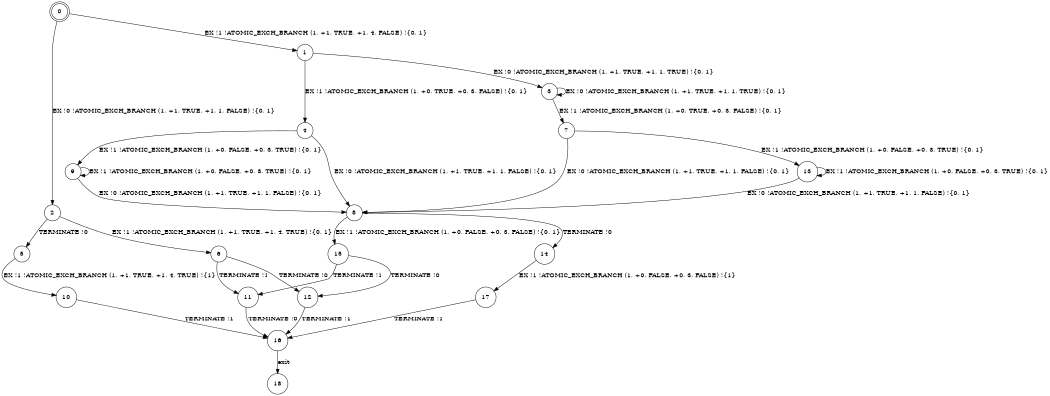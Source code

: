 digraph BCG {
size = "7, 10.5";
center = TRUE;
node [shape = circle];
0 [peripheries = 2];
0 -> 1 [label = "EX !1 !ATOMIC_EXCH_BRANCH (1, +1, TRUE, +1, 4, FALSE) !{0, 1}"];
0 -> 2 [label = "EX !0 !ATOMIC_EXCH_BRANCH (1, +1, TRUE, +1, 1, FALSE) !{0, 1}"];
1 -> 3 [label = "EX !0 !ATOMIC_EXCH_BRANCH (1, +1, TRUE, +1, 1, TRUE) !{0, 1}"];
1 -> 4 [label = "EX !1 !ATOMIC_EXCH_BRANCH (1, +0, TRUE, +0, 3, FALSE) !{0, 1}"];
2 -> 5 [label = "TERMINATE !0"];
2 -> 6 [label = "EX !1 !ATOMIC_EXCH_BRANCH (1, +1, TRUE, +1, 4, TRUE) !{0, 1}"];
3 -> 7 [label = "EX !1 !ATOMIC_EXCH_BRANCH (1, +0, TRUE, +0, 3, FALSE) !{0, 1}"];
3 -> 3 [label = "EX !0 !ATOMIC_EXCH_BRANCH (1, +1, TRUE, +1, 1, TRUE) !{0, 1}"];
4 -> 8 [label = "EX !0 !ATOMIC_EXCH_BRANCH (1, +1, TRUE, +1, 1, FALSE) !{0, 1}"];
4 -> 9 [label = "EX !1 !ATOMIC_EXCH_BRANCH (1, +0, FALSE, +0, 3, TRUE) !{0, 1}"];
5 -> 10 [label = "EX !1 !ATOMIC_EXCH_BRANCH (1, +1, TRUE, +1, 4, TRUE) !{1}"];
6 -> 11 [label = "TERMINATE !1"];
6 -> 12 [label = "TERMINATE !0"];
7 -> 13 [label = "EX !1 !ATOMIC_EXCH_BRANCH (1, +0, FALSE, +0, 3, TRUE) !{0, 1}"];
7 -> 8 [label = "EX !0 !ATOMIC_EXCH_BRANCH (1, +1, TRUE, +1, 1, FALSE) !{0, 1}"];
8 -> 14 [label = "TERMINATE !0"];
8 -> 15 [label = "EX !1 !ATOMIC_EXCH_BRANCH (1, +0, FALSE, +0, 3, FALSE) !{0, 1}"];
9 -> 8 [label = "EX !0 !ATOMIC_EXCH_BRANCH (1, +1, TRUE, +1, 1, FALSE) !{0, 1}"];
9 -> 9 [label = "EX !1 !ATOMIC_EXCH_BRANCH (1, +0, FALSE, +0, 3, TRUE) !{0, 1}"];
10 -> 16 [label = "TERMINATE !1"];
11 -> 16 [label = "TERMINATE !0"];
12 -> 16 [label = "TERMINATE !1"];
13 -> 13 [label = "EX !1 !ATOMIC_EXCH_BRANCH (1, +0, FALSE, +0, 3, TRUE) !{0, 1}"];
13 -> 8 [label = "EX !0 !ATOMIC_EXCH_BRANCH (1, +1, TRUE, +1, 1, FALSE) !{0, 1}"];
14 -> 17 [label = "EX !1 !ATOMIC_EXCH_BRANCH (1, +0, FALSE, +0, 3, FALSE) !{1}"];
15 -> 11 [label = "TERMINATE !1"];
15 -> 12 [label = "TERMINATE !0"];
16 -> 18 [label = "exit"];
17 -> 16 [label = "TERMINATE !1"];
}
